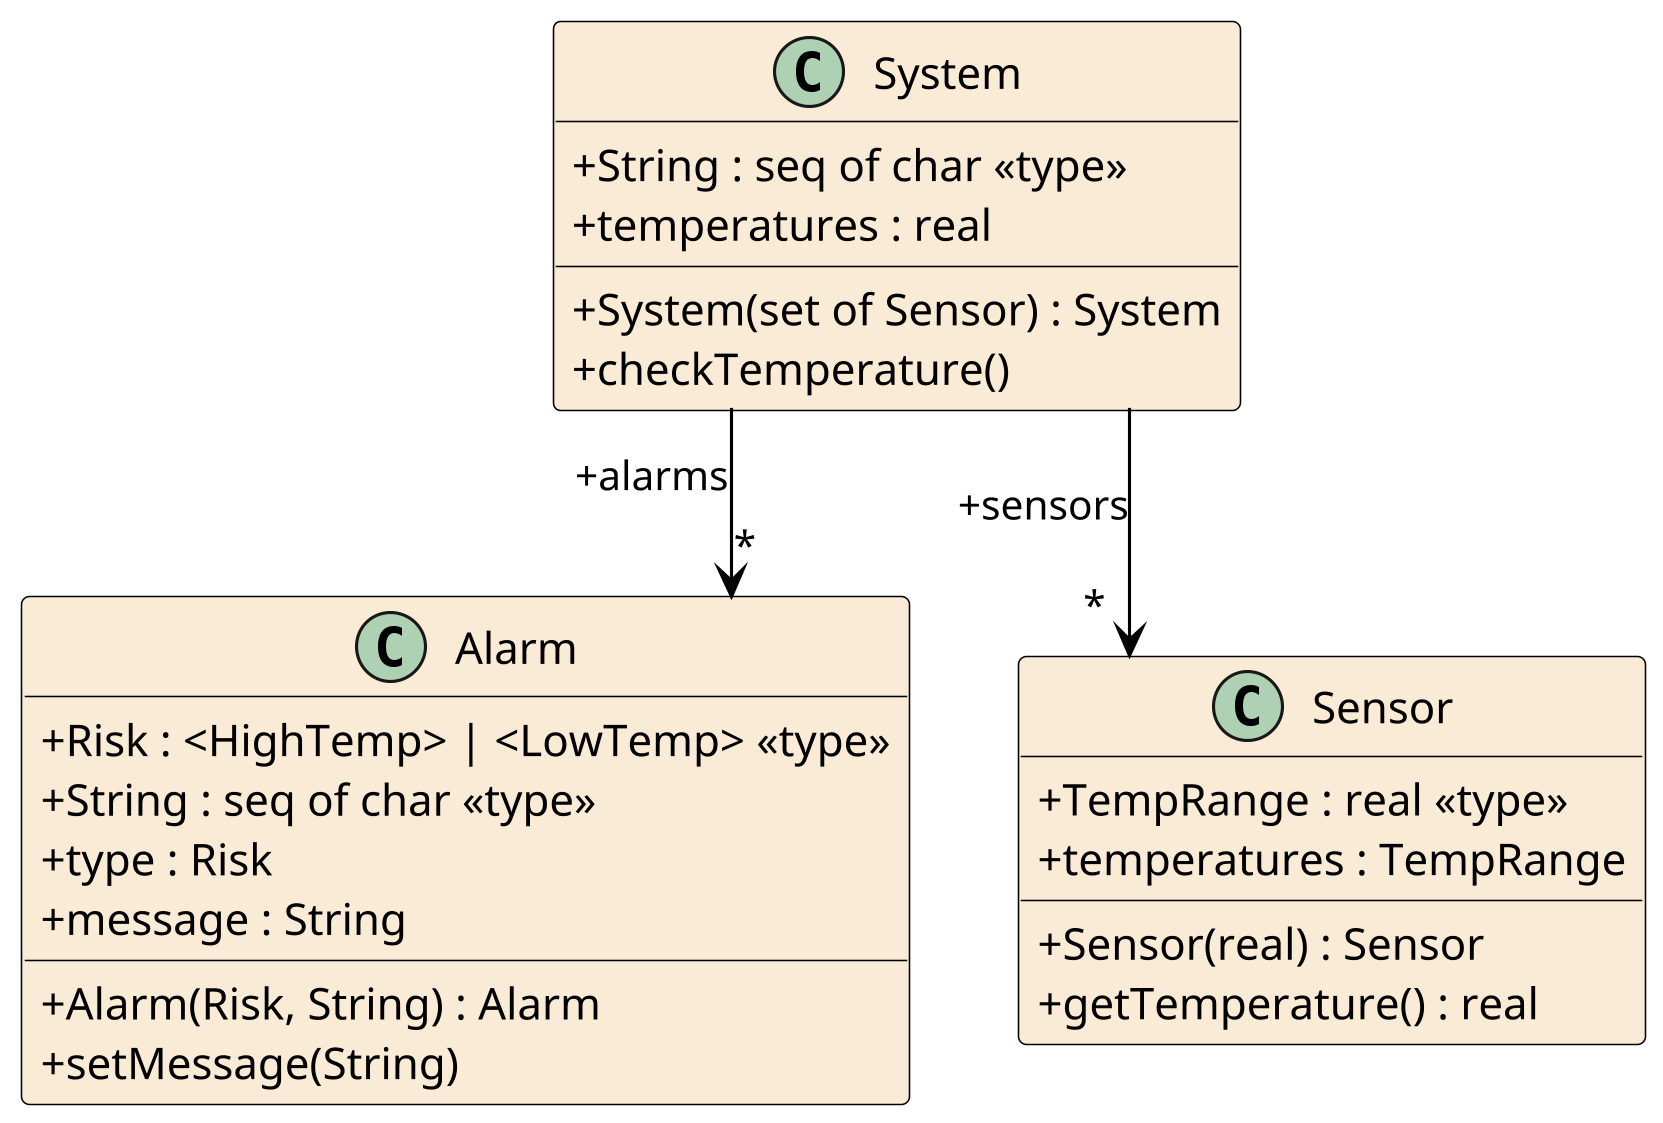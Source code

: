 @startuml PROYECTO

hide empty members
skinparam Shadowing false
skinparam classAttributeIconSize 0
skinparam ClassBorderThickness 0.5
skinparam groupInheritance 5
skinparam class {
	BackgroundColor AntiqueWhite
	ArrowColor Black
	BorderColor Black
}
skinparam defaultTextAlignment center
skinparam linetype ortho
skinparam Dpi 300
' skinparam backgroundColor transparent

class Alarm
{
	+Risk : <HighTemp> | <LowTemp> <<type>>
	+String : seq of char <<type>>
	+type : Risk
	+message : String
	+Alarm(Risk, String) : Alarm
	+setMessage(String)
}

class Sensor
{
	+TempRange : real <<type>>
	+temperatures : TempRange
	+Sensor(real) : Sensor
	+getTemperature() : real
}

class System
{
	+String : seq of char <<type>>
	+temperatures : real
	+System(set of Sensor) : System
	+checkTemperature()
}

System --> "*" Sensor : +sensors
System --> "*" Alarm : +alarms

@enduml